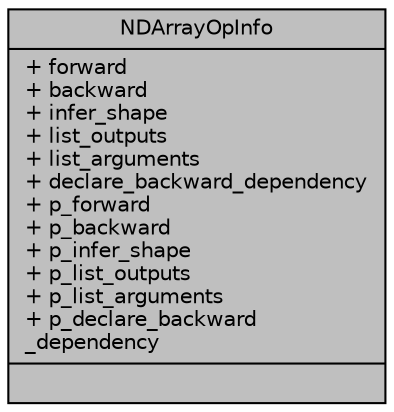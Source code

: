 digraph "NDArrayOpInfo"
{
  edge [fontname="Helvetica",fontsize="10",labelfontname="Helvetica",labelfontsize="10"];
  node [fontname="Helvetica",fontsize="10",shape=record];
  Node1 [label="{NDArrayOpInfo\n|+ forward\l+ backward\l+ infer_shape\l+ list_outputs\l+ list_arguments\l+ declare_backward_dependency\l+ p_forward\l+ p_backward\l+ p_infer_shape\l+ p_list_outputs\l+ p_list_arguments\l+ p_declare_backward\l_dependency\l|}",height=0.2,width=0.4,color="black", fillcolor="grey75", style="filled", fontcolor="black"];
}
